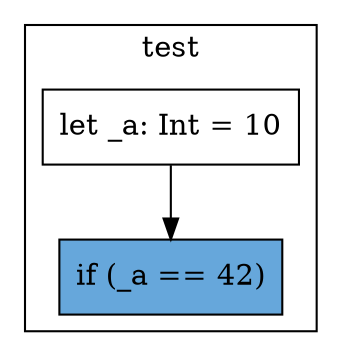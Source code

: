 digraph "readonly-5" {
    node [shape=box];
    subgraph "cluster_test" {
        label="test";
        "test_141" [label="let _a: Int = 10"];
        "test_142" [label="if (_a == 42)",style=filled,fillcolor="#66A7DB"];
        "test_141" -> "test_142";
    }
}
